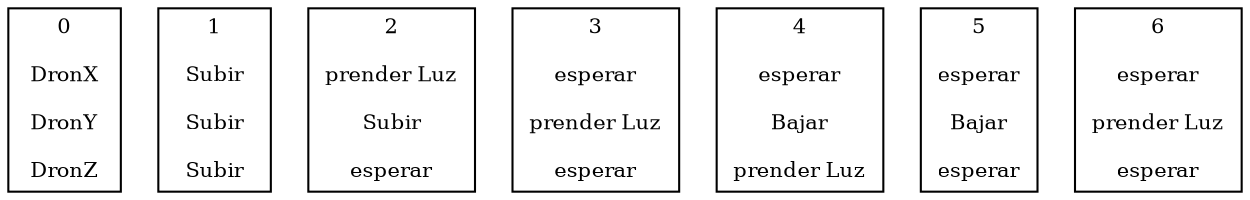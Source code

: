 // Tabla de Instrucciones
digraph {
	"0

DronX

DronY

DronZ
" [fontsize=10 shape=rectangle]
	"1

Subir

Subir

Subir
" [fontsize=10 shape=rectangle]
	"2

prender Luz

Subir

esperar
" [fontsize=10 shape=rectangle]
	"3

esperar

prender Luz

esperar
" [fontsize=10 shape=rectangle]
	"4

esperar

Bajar

prender Luz
" [fontsize=10 shape=rectangle]
	"5

esperar

Bajar

esperar
" [fontsize=10 shape=rectangle]
	"6

esperar

prender Luz

esperar
" [fontsize=10 shape=rectangle]
}
